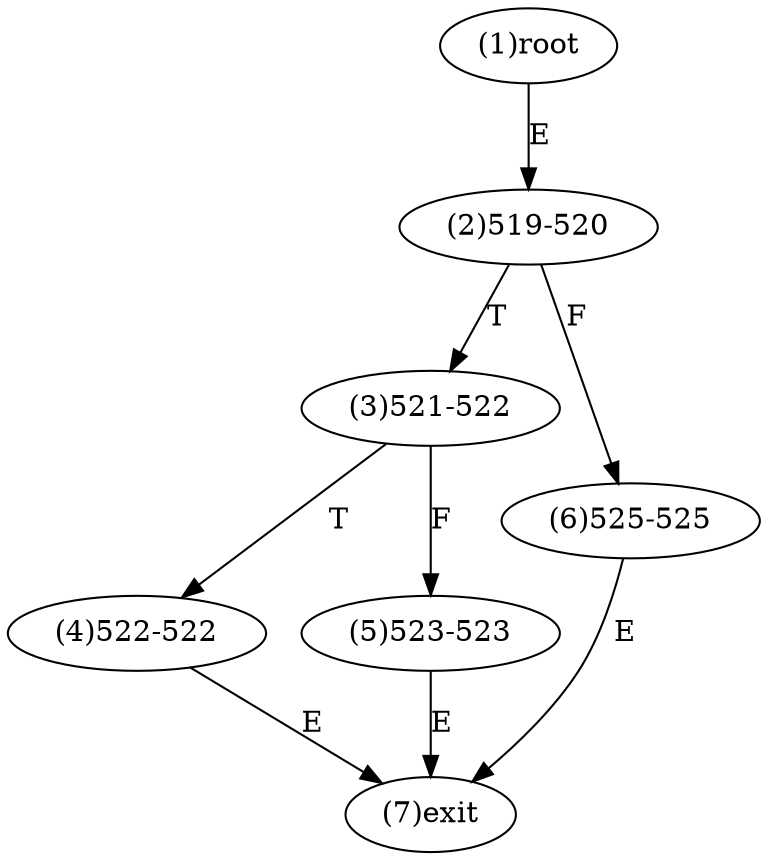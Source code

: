 digraph "" { 
1[ label="(1)root"];
2[ label="(2)519-520"];
3[ label="(3)521-522"];
4[ label="(4)522-522"];
5[ label="(5)523-523"];
6[ label="(6)525-525"];
7[ label="(7)exit"];
1->2[ label="E"];
2->6[ label="F"];
2->3[ label="T"];
3->5[ label="F"];
3->4[ label="T"];
4->7[ label="E"];
5->7[ label="E"];
6->7[ label="E"];
}